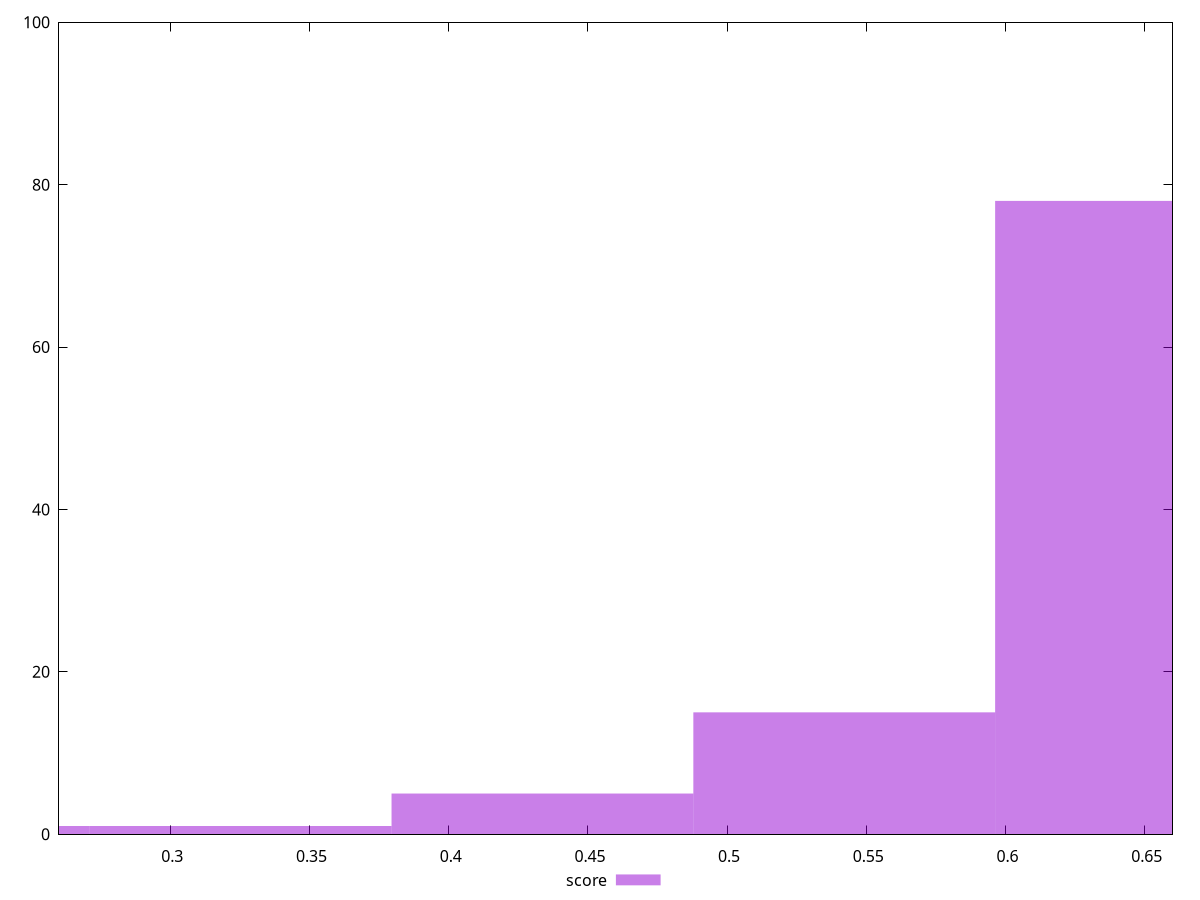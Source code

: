 reset

$score <<EOF
0.4336629708209332 5
0.5420787135261664 15
0.6504944562313998 78
0.3252472281156999 1
0.2168314854104666 1
EOF

set key outside below
set boxwidth 0.1084157427052333
set xrange [0.26:0.66]
set yrange [0:100]
set trange [0:100]
set style fill transparent solid 0.5 noborder
set terminal svg size 640, 490 enhanced background rgb 'white'
set output "report_00025_2021-02-22T21:38:55.199Z/mainthread-work-breakdown/samples/pages+cached/score/histogram.svg"

plot $score title "score" with boxes

reset
